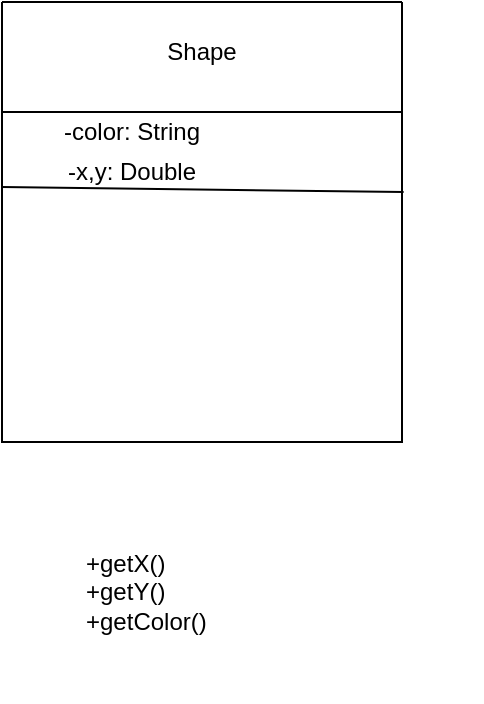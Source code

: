 <mxfile version="16.4.5" type="device"><diagram id="7cAoeys2XSg_y8A0w213" name="Page-1"><mxGraphModel dx="716" dy="399" grid="1" gridSize="10" guides="1" tooltips="1" connect="1" arrows="1" fold="1" page="1" pageScale="1" pageWidth="850" pageHeight="1100" math="0" shadow="0"><root><mxCell id="0"/><mxCell id="1" parent="0"/><mxCell id="1VWXmlCY263Z0nKtDE_T-95" value="" style="swimlane;startSize=0;" vertex="1" parent="1"><mxGeometry x="350" y="90" width="200" height="220" as="geometry"/></mxCell><mxCell id="1VWXmlCY263Z0nKtDE_T-97" value="Shape" style="text;html=1;strokeColor=none;fillColor=none;align=center;verticalAlign=middle;whiteSpace=wrap;rounded=0;" vertex="1" parent="1VWXmlCY263Z0nKtDE_T-95"><mxGeometry x="70" y="10" width="60" height="30" as="geometry"/></mxCell><mxCell id="1VWXmlCY263Z0nKtDE_T-98" value="-color: String" style="text;html=1;strokeColor=none;fillColor=none;align=center;verticalAlign=middle;whiteSpace=wrap;rounded=0;" vertex="1" parent="1VWXmlCY263Z0nKtDE_T-95"><mxGeometry y="50" width="130" height="30" as="geometry"/></mxCell><mxCell id="1VWXmlCY263Z0nKtDE_T-99" value="-x,y: Double" style="text;html=1;strokeColor=none;fillColor=none;align=center;verticalAlign=middle;whiteSpace=wrap;rounded=0;" vertex="1" parent="1VWXmlCY263Z0nKtDE_T-95"><mxGeometry y="70" width="130" height="30" as="geometry"/></mxCell><mxCell id="1VWXmlCY263Z0nKtDE_T-103" value="" style="endArrow=none;html=1;rounded=0;entryX=1.004;entryY=0.432;entryDx=0;entryDy=0;entryPerimeter=0;exitX=0;exitY=0.75;exitDx=0;exitDy=0;" edge="1" parent="1VWXmlCY263Z0nKtDE_T-95" source="1VWXmlCY263Z0nKtDE_T-99" target="1VWXmlCY263Z0nKtDE_T-95"><mxGeometry width="50" height="50" relative="1" as="geometry"><mxPoint x="90" y="230" as="sourcePoint"/><mxPoint x="140" y="180" as="targetPoint"/></mxGeometry></mxCell><mxCell id="1VWXmlCY263Z0nKtDE_T-96" value="" style="endArrow=none;html=1;rounded=0;entryX=1;entryY=0.25;entryDx=0;entryDy=0;exitX=0;exitY=0.25;exitDx=0;exitDy=0;" edge="1" parent="1" source="1VWXmlCY263Z0nKtDE_T-95" target="1VWXmlCY263Z0nKtDE_T-95"><mxGeometry width="50" height="50" relative="1" as="geometry"><mxPoint x="440" y="280" as="sourcePoint"/><mxPoint x="490" y="230" as="targetPoint"/></mxGeometry></mxCell><mxCell id="1VWXmlCY263Z0nKtDE_T-102" value="+getX()&lt;br&gt;+getY()&lt;br&gt;+getColor()" style="text;html=1;strokeColor=none;fillColor=none;align=left;verticalAlign=middle;whiteSpace=wrap;rounded=0;" vertex="1" parent="1"><mxGeometry x="390" y="330" width="200" height="110" as="geometry"/></mxCell></root></mxGraphModel></diagram></mxfile>